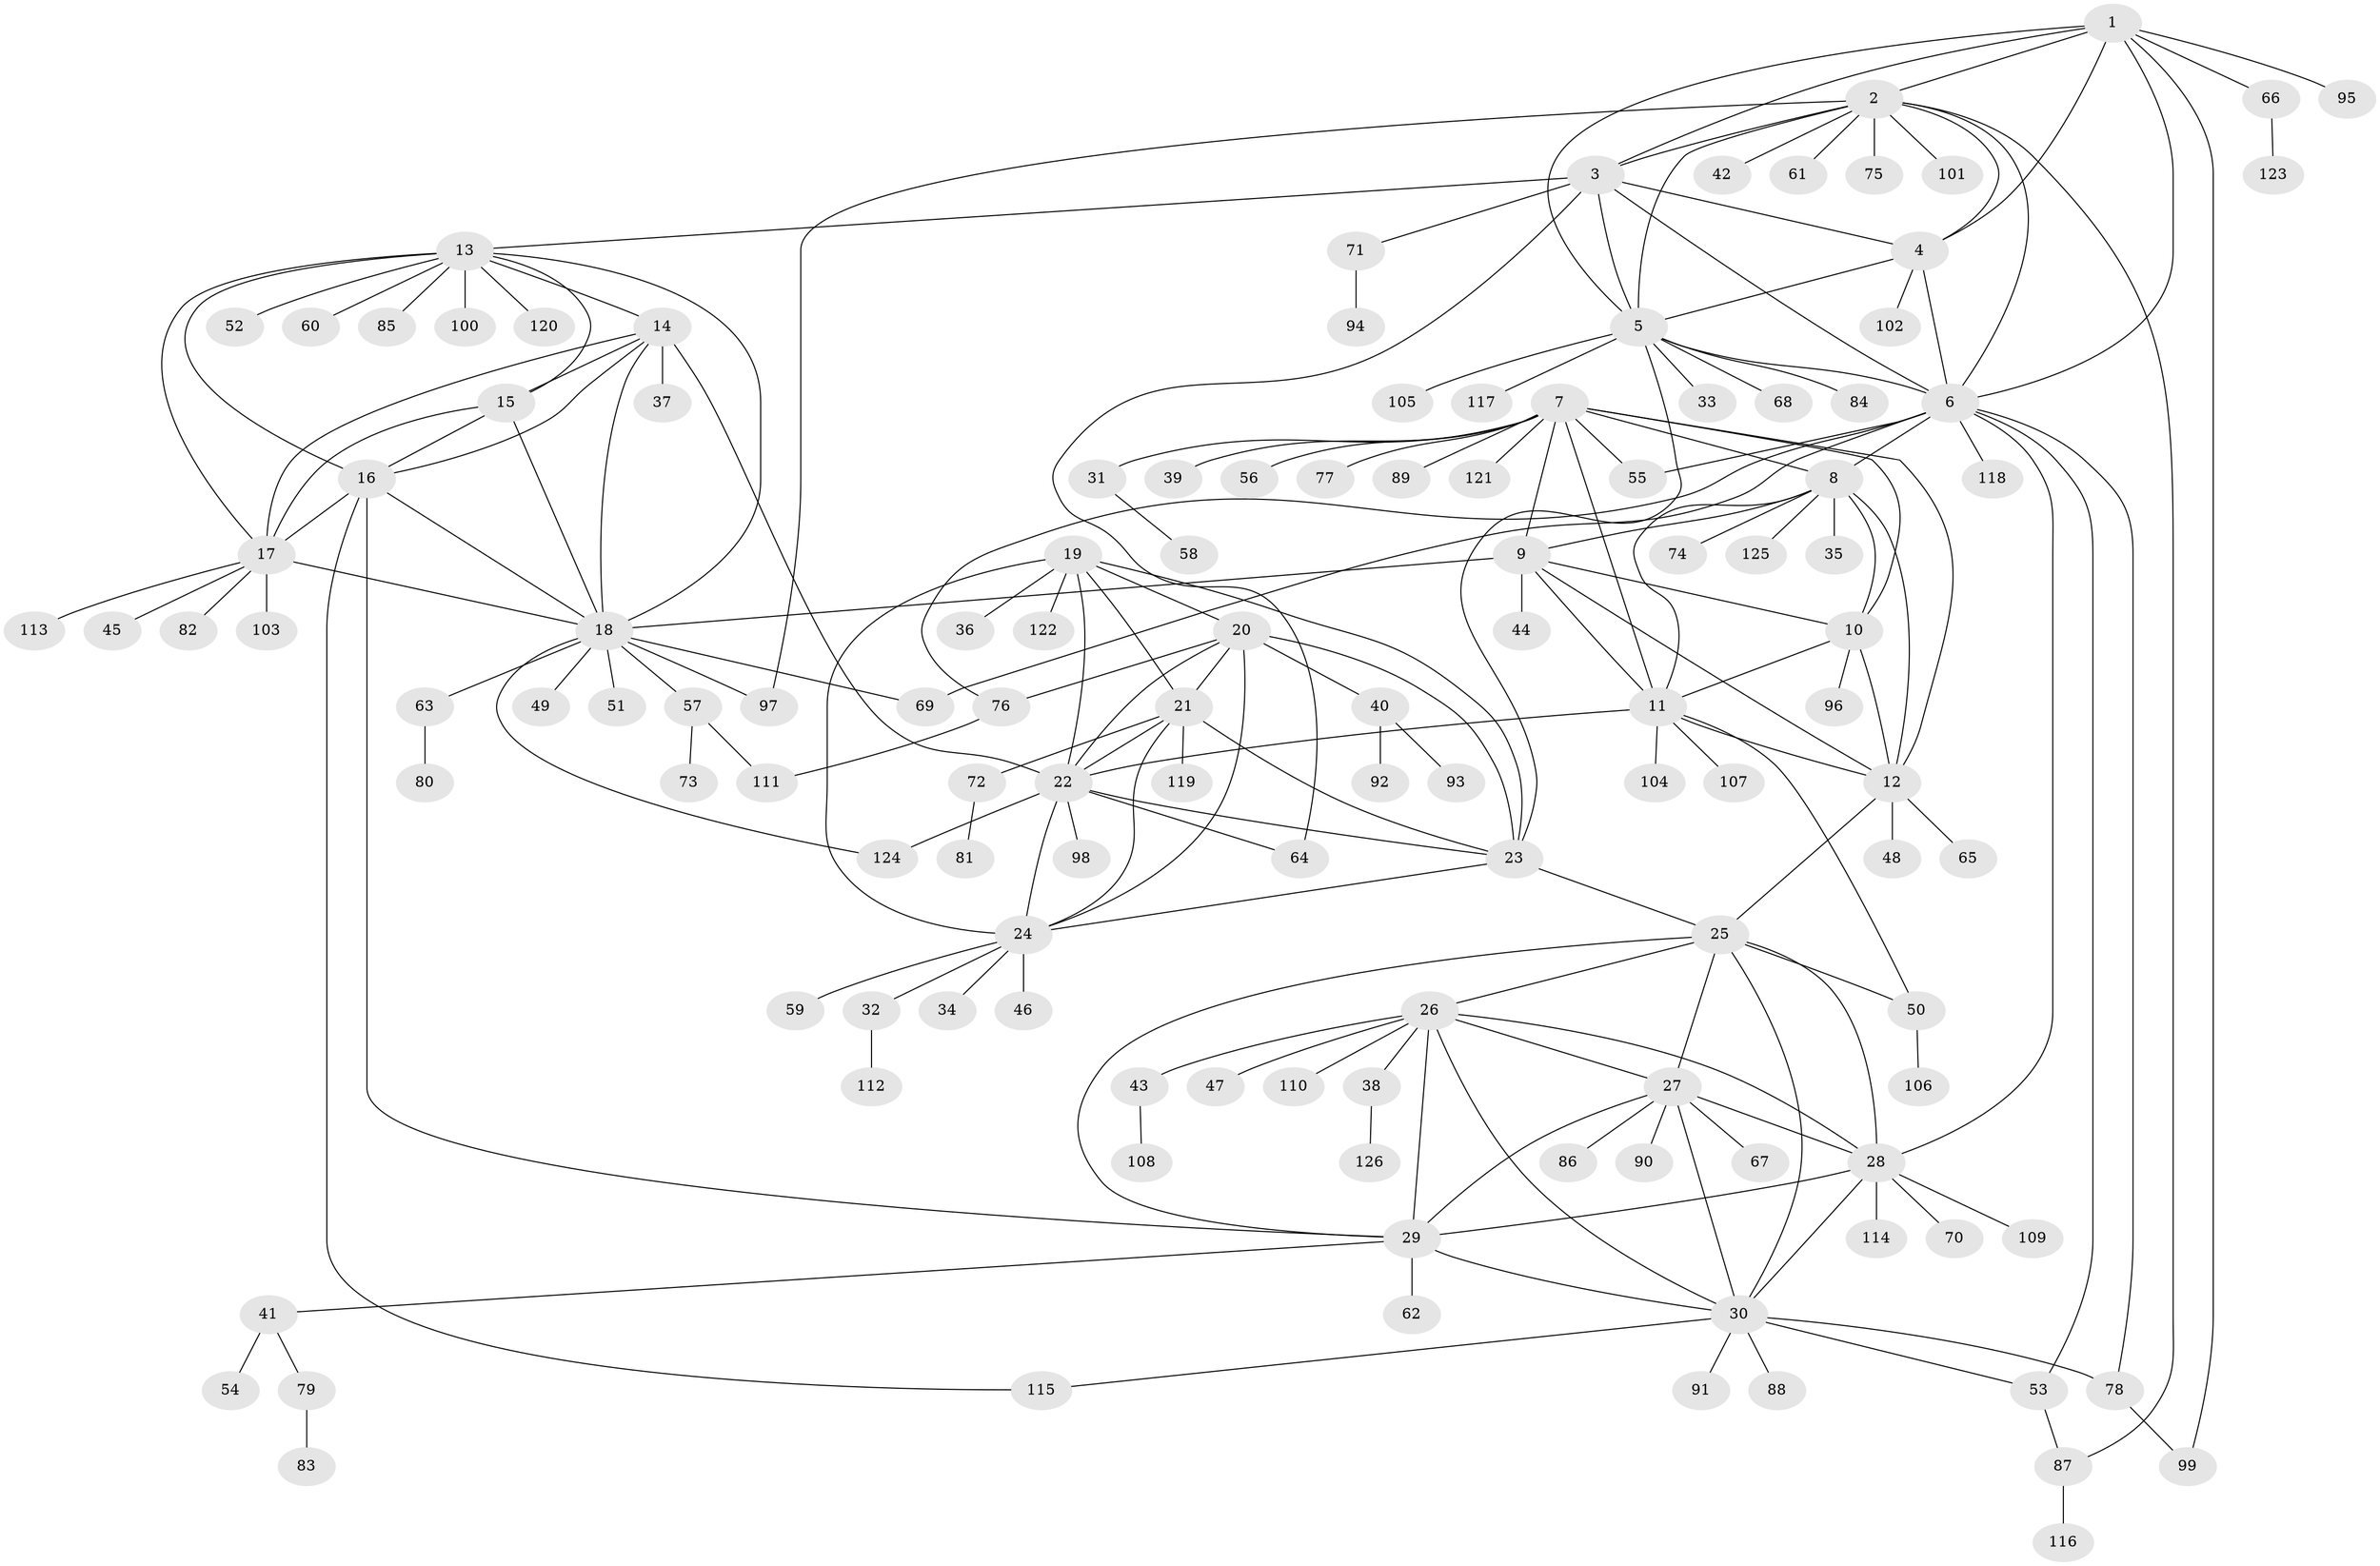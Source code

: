 // Generated by graph-tools (version 1.1) at 2025/11/02/27/25 16:11:32]
// undirected, 126 vertices, 194 edges
graph export_dot {
graph [start="1"]
  node [color=gray90,style=filled];
  1;
  2;
  3;
  4;
  5;
  6;
  7;
  8;
  9;
  10;
  11;
  12;
  13;
  14;
  15;
  16;
  17;
  18;
  19;
  20;
  21;
  22;
  23;
  24;
  25;
  26;
  27;
  28;
  29;
  30;
  31;
  32;
  33;
  34;
  35;
  36;
  37;
  38;
  39;
  40;
  41;
  42;
  43;
  44;
  45;
  46;
  47;
  48;
  49;
  50;
  51;
  52;
  53;
  54;
  55;
  56;
  57;
  58;
  59;
  60;
  61;
  62;
  63;
  64;
  65;
  66;
  67;
  68;
  69;
  70;
  71;
  72;
  73;
  74;
  75;
  76;
  77;
  78;
  79;
  80;
  81;
  82;
  83;
  84;
  85;
  86;
  87;
  88;
  89;
  90;
  91;
  92;
  93;
  94;
  95;
  96;
  97;
  98;
  99;
  100;
  101;
  102;
  103;
  104;
  105;
  106;
  107;
  108;
  109;
  110;
  111;
  112;
  113;
  114;
  115;
  116;
  117;
  118;
  119;
  120;
  121;
  122;
  123;
  124;
  125;
  126;
  1 -- 2;
  1 -- 3;
  1 -- 4;
  1 -- 5;
  1 -- 6;
  1 -- 66;
  1 -- 95;
  1 -- 99;
  2 -- 3;
  2 -- 4;
  2 -- 5;
  2 -- 6;
  2 -- 42;
  2 -- 61;
  2 -- 75;
  2 -- 87;
  2 -- 97;
  2 -- 101;
  3 -- 4;
  3 -- 5;
  3 -- 6;
  3 -- 13;
  3 -- 64;
  3 -- 71;
  4 -- 5;
  4 -- 6;
  4 -- 102;
  5 -- 6;
  5 -- 23;
  5 -- 33;
  5 -- 68;
  5 -- 84;
  5 -- 105;
  5 -- 117;
  6 -- 8;
  6 -- 28;
  6 -- 53;
  6 -- 55;
  6 -- 69;
  6 -- 76;
  6 -- 78;
  6 -- 118;
  7 -- 8;
  7 -- 9;
  7 -- 10;
  7 -- 11;
  7 -- 12;
  7 -- 31;
  7 -- 39;
  7 -- 55;
  7 -- 56;
  7 -- 77;
  7 -- 89;
  7 -- 121;
  8 -- 9;
  8 -- 10;
  8 -- 11;
  8 -- 12;
  8 -- 35;
  8 -- 74;
  8 -- 125;
  9 -- 10;
  9 -- 11;
  9 -- 12;
  9 -- 18;
  9 -- 44;
  10 -- 11;
  10 -- 12;
  10 -- 96;
  11 -- 12;
  11 -- 22;
  11 -- 50;
  11 -- 104;
  11 -- 107;
  12 -- 25;
  12 -- 48;
  12 -- 65;
  13 -- 14;
  13 -- 15;
  13 -- 16;
  13 -- 17;
  13 -- 18;
  13 -- 52;
  13 -- 60;
  13 -- 85;
  13 -- 100;
  13 -- 120;
  14 -- 15;
  14 -- 16;
  14 -- 17;
  14 -- 18;
  14 -- 22;
  14 -- 37;
  15 -- 16;
  15 -- 17;
  15 -- 18;
  16 -- 17;
  16 -- 18;
  16 -- 29;
  16 -- 115;
  17 -- 18;
  17 -- 45;
  17 -- 82;
  17 -- 103;
  17 -- 113;
  18 -- 49;
  18 -- 51;
  18 -- 57;
  18 -- 63;
  18 -- 69;
  18 -- 97;
  18 -- 124;
  19 -- 20;
  19 -- 21;
  19 -- 22;
  19 -- 23;
  19 -- 24;
  19 -- 36;
  19 -- 122;
  20 -- 21;
  20 -- 22;
  20 -- 23;
  20 -- 24;
  20 -- 40;
  20 -- 76;
  21 -- 22;
  21 -- 23;
  21 -- 24;
  21 -- 72;
  21 -- 119;
  22 -- 23;
  22 -- 24;
  22 -- 64;
  22 -- 98;
  22 -- 124;
  23 -- 24;
  23 -- 25;
  24 -- 32;
  24 -- 34;
  24 -- 46;
  24 -- 59;
  25 -- 26;
  25 -- 27;
  25 -- 28;
  25 -- 29;
  25 -- 30;
  25 -- 50;
  26 -- 27;
  26 -- 28;
  26 -- 29;
  26 -- 30;
  26 -- 38;
  26 -- 43;
  26 -- 47;
  26 -- 110;
  27 -- 28;
  27 -- 29;
  27 -- 30;
  27 -- 67;
  27 -- 86;
  27 -- 90;
  28 -- 29;
  28 -- 30;
  28 -- 70;
  28 -- 109;
  28 -- 114;
  29 -- 30;
  29 -- 41;
  29 -- 62;
  30 -- 53;
  30 -- 78;
  30 -- 88;
  30 -- 91;
  30 -- 115;
  31 -- 58;
  32 -- 112;
  38 -- 126;
  40 -- 92;
  40 -- 93;
  41 -- 54;
  41 -- 79;
  43 -- 108;
  50 -- 106;
  53 -- 87;
  57 -- 73;
  57 -- 111;
  63 -- 80;
  66 -- 123;
  71 -- 94;
  72 -- 81;
  76 -- 111;
  78 -- 99;
  79 -- 83;
  87 -- 116;
}
